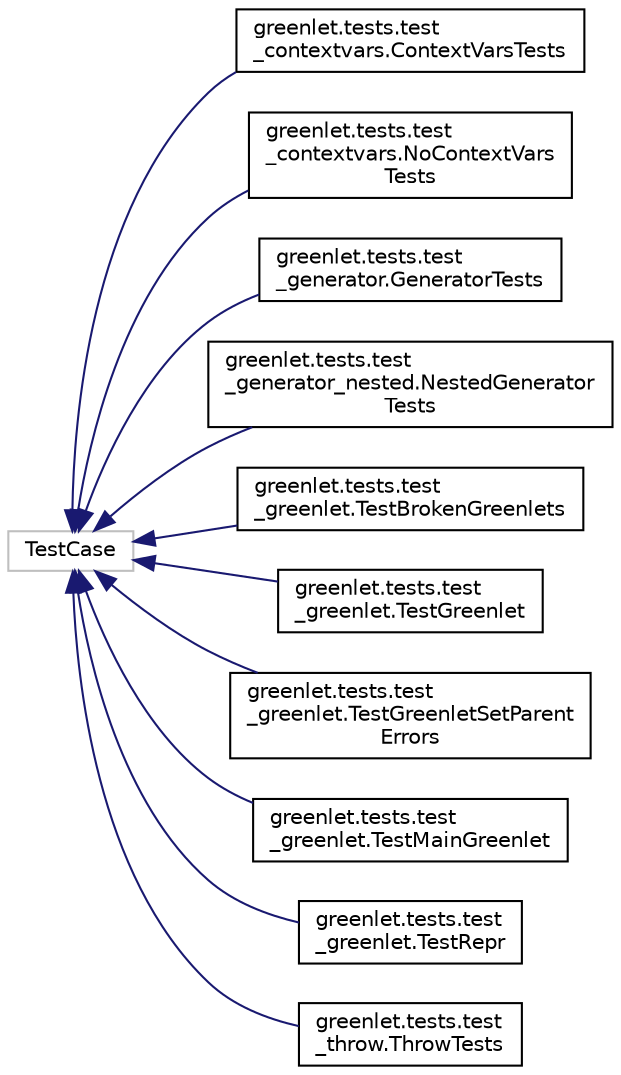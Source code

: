 digraph "Graphical Class Hierarchy"
{
 // LATEX_PDF_SIZE
  edge [fontname="Helvetica",fontsize="10",labelfontname="Helvetica",labelfontsize="10"];
  node [fontname="Helvetica",fontsize="10",shape=record];
  rankdir="LR";
  Node18866 [label="TestCase",height=0.2,width=0.4,color="grey75", fillcolor="white", style="filled",tooltip=" "];
  Node18866 -> Node0 [dir="back",color="midnightblue",fontsize="10",style="solid",fontname="Helvetica"];
  Node0 [label="greenlet.tests.test\l_contextvars.ContextVarsTests",height=0.2,width=0.4,color="black", fillcolor="white", style="filled",URL="$classgreenlet_1_1tests_1_1test__contextvars_1_1ContextVarsTests.html",tooltip=" "];
  Node18866 -> Node18868 [dir="back",color="midnightblue",fontsize="10",style="solid",fontname="Helvetica"];
  Node18868 [label="greenlet.tests.test\l_contextvars.NoContextVars\lTests",height=0.2,width=0.4,color="black", fillcolor="white", style="filled",URL="$classgreenlet_1_1tests_1_1test__contextvars_1_1NoContextVarsTests.html",tooltip=" "];
  Node18866 -> Node18869 [dir="back",color="midnightblue",fontsize="10",style="solid",fontname="Helvetica"];
  Node18869 [label="greenlet.tests.test\l_generator.GeneratorTests",height=0.2,width=0.4,color="black", fillcolor="white", style="filled",URL="$classgreenlet_1_1tests_1_1test__generator_1_1GeneratorTests.html",tooltip=" "];
  Node18866 -> Node18870 [dir="back",color="midnightblue",fontsize="10",style="solid",fontname="Helvetica"];
  Node18870 [label="greenlet.tests.test\l_generator_nested.NestedGenerator\lTests",height=0.2,width=0.4,color="black", fillcolor="white", style="filled",URL="$classgreenlet_1_1tests_1_1test__generator__nested_1_1NestedGeneratorTests.html",tooltip=" "];
  Node18866 -> Node18871 [dir="back",color="midnightblue",fontsize="10",style="solid",fontname="Helvetica"];
  Node18871 [label="greenlet.tests.test\l_greenlet.TestBrokenGreenlets",height=0.2,width=0.4,color="black", fillcolor="white", style="filled",URL="$classgreenlet_1_1tests_1_1test__greenlet_1_1TestBrokenGreenlets.html",tooltip=" "];
  Node18866 -> Node18872 [dir="back",color="midnightblue",fontsize="10",style="solid",fontname="Helvetica"];
  Node18872 [label="greenlet.tests.test\l_greenlet.TestGreenlet",height=0.2,width=0.4,color="black", fillcolor="white", style="filled",URL="$classgreenlet_1_1tests_1_1test__greenlet_1_1TestGreenlet.html",tooltip=" "];
  Node18866 -> Node18873 [dir="back",color="midnightblue",fontsize="10",style="solid",fontname="Helvetica"];
  Node18873 [label="greenlet.tests.test\l_greenlet.TestGreenletSetParent\lErrors",height=0.2,width=0.4,color="black", fillcolor="white", style="filled",URL="$classgreenlet_1_1tests_1_1test__greenlet_1_1TestGreenletSetParentErrors.html",tooltip=" "];
  Node18866 -> Node18874 [dir="back",color="midnightblue",fontsize="10",style="solid",fontname="Helvetica"];
  Node18874 [label="greenlet.tests.test\l_greenlet.TestMainGreenlet",height=0.2,width=0.4,color="black", fillcolor="white", style="filled",URL="$classgreenlet_1_1tests_1_1test__greenlet_1_1TestMainGreenlet.html",tooltip=" "];
  Node18866 -> Node18875 [dir="back",color="midnightblue",fontsize="10",style="solid",fontname="Helvetica"];
  Node18875 [label="greenlet.tests.test\l_greenlet.TestRepr",height=0.2,width=0.4,color="black", fillcolor="white", style="filled",URL="$classgreenlet_1_1tests_1_1test__greenlet_1_1TestRepr.html",tooltip=" "];
  Node18866 -> Node18876 [dir="back",color="midnightblue",fontsize="10",style="solid",fontname="Helvetica"];
  Node18876 [label="greenlet.tests.test\l_throw.ThrowTests",height=0.2,width=0.4,color="black", fillcolor="white", style="filled",URL="$classgreenlet_1_1tests_1_1test__throw_1_1ThrowTests.html",tooltip=" "];
}
